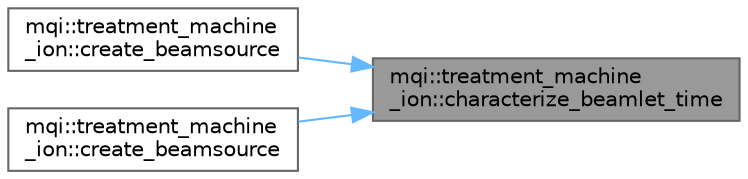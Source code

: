 digraph "mqi::treatment_machine_ion::characterize_beamlet_time"
{
 // LATEX_PDF_SIZE
  bgcolor="transparent";
  edge [fontname=Helvetica,fontsize=10,labelfontname=Helvetica,labelfontsize=10];
  node [fontname=Helvetica,fontsize=10,shape=box,height=0.2,width=0.4];
  rankdir="RL";
  Node1 [id="Node000001",label="mqi::treatment_machine\l_ion::characterize_beamlet_time",height=0.2,width=0.4,color="gray40", fillcolor="grey60", style="filled", fontcolor="black",tooltip="Characterizes the beam delivery time for a beamlet."];
  Node1 -> Node2 [id="edge1_Node000001_Node000002",dir="back",color="steelblue1",style="solid",tooltip=" "];
  Node2 [id="Node000002",label="mqi::treatment_machine\l_ion::create_beamsource",height=0.2,width=0.4,color="grey40", fillcolor="white", style="filled",URL="$classmqi_1_1treatment__machine__ion.html#a8e98be30d93f773066301cb394257491",tooltip="Creates a beam source from a dataset."];
  Node1 -> Node3 [id="edge2_Node000001_Node000003",dir="back",color="steelblue1",style="solid",tooltip=" "];
  Node3 [id="Node000003",label="mqi::treatment_machine\l_ion::create_beamsource",height=0.2,width=0.4,color="grey40", fillcolor="white", style="filled",URL="$classmqi_1_1treatment__machine__ion.html#a8dc86b65bd450c4be83e887a469b6fa0",tooltip="Creates a beam source from a vector of spots."];
}
